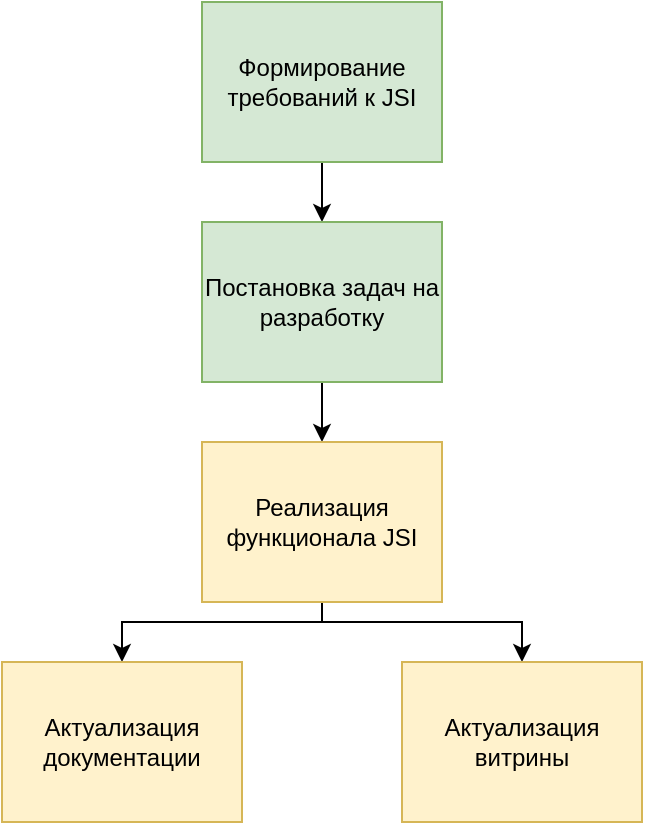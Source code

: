 <mxfile version="22.0.6" type="github">
  <diagram name="Page-1" id="SdBYq217SC5ZIg3aM_3a">
    <mxGraphModel dx="1242" dy="781" grid="1" gridSize="10" guides="1" tooltips="1" connect="1" arrows="1" fold="1" page="1" pageScale="1" pageWidth="850" pageHeight="1100" math="0" shadow="0">
      <root>
        <mxCell id="0" />
        <mxCell id="1" parent="0" />
        <mxCell id="4smD_PYcbweHSZeflIBM-6" style="edgeStyle=orthogonalEdgeStyle;rounded=0;orthogonalLoop=1;jettySize=auto;html=1;exitX=0.5;exitY=1;exitDx=0;exitDy=0;entryX=0.5;entryY=0;entryDx=0;entryDy=0;" edge="1" parent="1" source="4smD_PYcbweHSZeflIBM-1" target="4smD_PYcbweHSZeflIBM-2">
          <mxGeometry relative="1" as="geometry" />
        </mxCell>
        <mxCell id="4smD_PYcbweHSZeflIBM-1" value="Формирование требований к JSI" style="rounded=0;whiteSpace=wrap;html=1;enumerate=0;fillColor=#d5e8d4;strokeColor=#82b366;" vertex="1" parent="1">
          <mxGeometry x="340" y="150" width="120" height="80" as="geometry" />
        </mxCell>
        <mxCell id="4smD_PYcbweHSZeflIBM-7" style="edgeStyle=orthogonalEdgeStyle;rounded=0;orthogonalLoop=1;jettySize=auto;html=1;exitX=0.5;exitY=1;exitDx=0;exitDy=0;entryX=0.5;entryY=0;entryDx=0;entryDy=0;" edge="1" parent="1" source="4smD_PYcbweHSZeflIBM-2" target="4smD_PYcbweHSZeflIBM-3">
          <mxGeometry relative="1" as="geometry" />
        </mxCell>
        <mxCell id="4smD_PYcbweHSZeflIBM-2" value="Постановка задач на разработку" style="rounded=0;whiteSpace=wrap;html=1;enumerate=0;fillColor=#d5e8d4;strokeColor=#82b366;" vertex="1" parent="1">
          <mxGeometry x="340" y="260" width="120" height="80" as="geometry" />
        </mxCell>
        <mxCell id="4smD_PYcbweHSZeflIBM-8" style="edgeStyle=orthogonalEdgeStyle;rounded=0;orthogonalLoop=1;jettySize=auto;html=1;exitX=0.5;exitY=1;exitDx=0;exitDy=0;entryX=0.5;entryY=0;entryDx=0;entryDy=0;" edge="1" parent="1" source="4smD_PYcbweHSZeflIBM-3" target="4smD_PYcbweHSZeflIBM-4">
          <mxGeometry relative="1" as="geometry">
            <Array as="points">
              <mxPoint x="400" y="460" />
              <mxPoint x="300" y="460" />
            </Array>
          </mxGeometry>
        </mxCell>
        <mxCell id="4smD_PYcbweHSZeflIBM-9" style="edgeStyle=orthogonalEdgeStyle;rounded=0;orthogonalLoop=1;jettySize=auto;html=1;exitX=0.5;exitY=1;exitDx=0;exitDy=0;entryX=0.5;entryY=0;entryDx=0;entryDy=0;" edge="1" parent="1" source="4smD_PYcbweHSZeflIBM-3" target="4smD_PYcbweHSZeflIBM-5">
          <mxGeometry relative="1" as="geometry">
            <Array as="points">
              <mxPoint x="400" y="460" />
              <mxPoint x="500" y="460" />
            </Array>
          </mxGeometry>
        </mxCell>
        <mxCell id="4smD_PYcbweHSZeflIBM-3" value="Реализация функционала JSI" style="rounded=0;whiteSpace=wrap;html=1;enumerate=0;fillColor=#fff2cc;strokeColor=#d6b656;" vertex="1" parent="1">
          <mxGeometry x="340" y="370" width="120" height="80" as="geometry" />
        </mxCell>
        <mxCell id="4smD_PYcbweHSZeflIBM-4" value="Актуализация документации" style="rounded=0;whiteSpace=wrap;html=1;enumerate=0;fillColor=#fff2cc;strokeColor=#d6b656;" vertex="1" parent="1">
          <mxGeometry x="240" y="480" width="120" height="80" as="geometry" />
        </mxCell>
        <mxCell id="4smD_PYcbweHSZeflIBM-5" value="Актуализация витрины" style="rounded=0;whiteSpace=wrap;html=1;enumerate=0;fillColor=#fff2cc;strokeColor=#d6b656;" vertex="1" parent="1">
          <mxGeometry x="440" y="480" width="120" height="80" as="geometry" />
        </mxCell>
      </root>
    </mxGraphModel>
  </diagram>
</mxfile>
